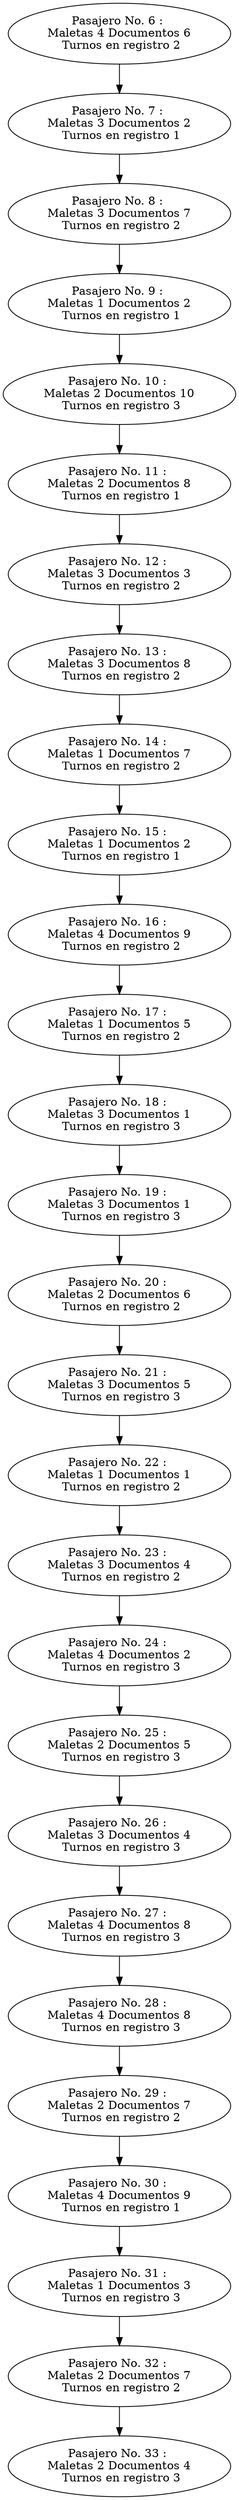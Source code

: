 digraph listadoble {
nodo1929047804[label="Pasajero No. 6 : 
Maletas 4 Documentos 6
 Turnos en registro 2"];
nodo1929047804->nodo2118770362;
nodo2118770362[label="Pasajero No. 7 : 
Maletas 3 Documentos 2
 Turnos en registro 1"];
nodo2118770362->nodo1805672164;
nodo1805672164[label="Pasajero No. 8 : 
Maletas 3 Documentos 7
 Turnos en registro 2"];
nodo1805672164->nodo361632971;
nodo361632971[label="Pasajero No. 9 : 
Maletas 1 Documentos 2
 Turnos en registro 1"];
nodo361632971->nodo816223624;
nodo816223624[label="Pasajero No. 10 : 
Maletas 2 Documentos 10
 Turnos en registro 3"];
nodo816223624->nodo2765096;
nodo2765096[label="Pasajero No. 11 : 
Maletas 2 Documentos 8
 Turnos en registro 1"];
nodo2765096->nodo1771309239;
nodo1771309239[label="Pasajero No. 12 : 
Maletas 3 Documentos 3
 Turnos en registro 2"];
nodo1771309239->nodo215572738;
nodo215572738[label="Pasajero No. 13 : 
Maletas 3 Documentos 8
 Turnos en registro 2"];
nodo215572738->nodo139968452;
nodo139968452[label="Pasajero No. 14 : 
Maletas 1 Documentos 7
 Turnos en registro 2"];
nodo139968452->nodo1495628951;
nodo1495628951[label="Pasajero No. 15 : 
Maletas 1 Documentos 2
 Turnos en registro 1"];
nodo1495628951->nodo272438964;
nodo272438964[label="Pasajero No. 16 : 
Maletas 4 Documentos 9
 Turnos en registro 2"];
nodo272438964->nodo1462478016;
nodo1462478016[label="Pasajero No. 17 : 
Maletas 1 Documentos 5
 Turnos en registro 2"];
nodo1462478016->nodo1656199294;
nodo1656199294[label="Pasajero No. 18 : 
Maletas 3 Documentos 1
 Turnos en registro 3"];
nodo1656199294->nodo268734843;
nodo268734843[label="Pasajero No. 19 : 
Maletas 3 Documentos 1
 Turnos en registro 3"];
nodo268734843->nodo1760865657;
nodo1760865657[label="Pasajero No. 20 : 
Maletas 2 Documentos 6
 Turnos en registro 2"];
nodo1760865657->nodo1660094723;
nodo1660094723[label="Pasajero No. 21 : 
Maletas 3 Documentos 5
 Turnos en registro 3"];
nodo1660094723->nodo1012472139;
nodo1012472139[label="Pasajero No. 22 : 
Maletas 1 Documentos 1
 Turnos en registro 2"];
nodo1012472139->nodo149080306;
nodo149080306[label="Pasajero No. 23 : 
Maletas 3 Documentos 4
 Turnos en registro 2"];
nodo149080306->nodo2052190286;
nodo2052190286[label="Pasajero No. 24 : 
Maletas 4 Documentos 2
 Turnos en registro 3"];
nodo2052190286->nodo1131238726;
nodo1131238726[label="Pasajero No. 25 : 
Maletas 2 Documentos 5
 Turnos en registro 3"];
nodo1131238726->nodo747466158;
nodo747466158[label="Pasajero No. 26 : 
Maletas 3 Documentos 4
 Turnos en registro 3"];
nodo747466158->nodo1131883832;
nodo1131883832[label="Pasajero No. 27 : 
Maletas 4 Documentos 8
 Turnos en registro 3"];
nodo1131883832->nodo919692952;
nodo919692952[label="Pasajero No. 28 : 
Maletas 4 Documentos 8
 Turnos en registro 3"];
nodo919692952->nodo524276321;
nodo524276321[label="Pasajero No. 29 : 
Maletas 2 Documentos 7
 Turnos en registro 2"];
nodo524276321->nodo1477983285;
nodo1477983285[label="Pasajero No. 30 : 
Maletas 4 Documentos 9
 Turnos en registro 1"];
nodo1477983285->nodo578602211;
nodo578602211[label="Pasajero No. 31 : 
Maletas 1 Documentos 3
 Turnos en registro 3"];
nodo578602211->nodo530875282;
nodo530875282[label="Pasajero No. 32 : 
Maletas 2 Documentos 7
 Turnos en registro 2"];
nodo530875282->nodo2120873693;
nodo2120873693[label="Pasajero No. 33 : 
Maletas 2 Documentos 4
 Turnos en registro 3"];

}
